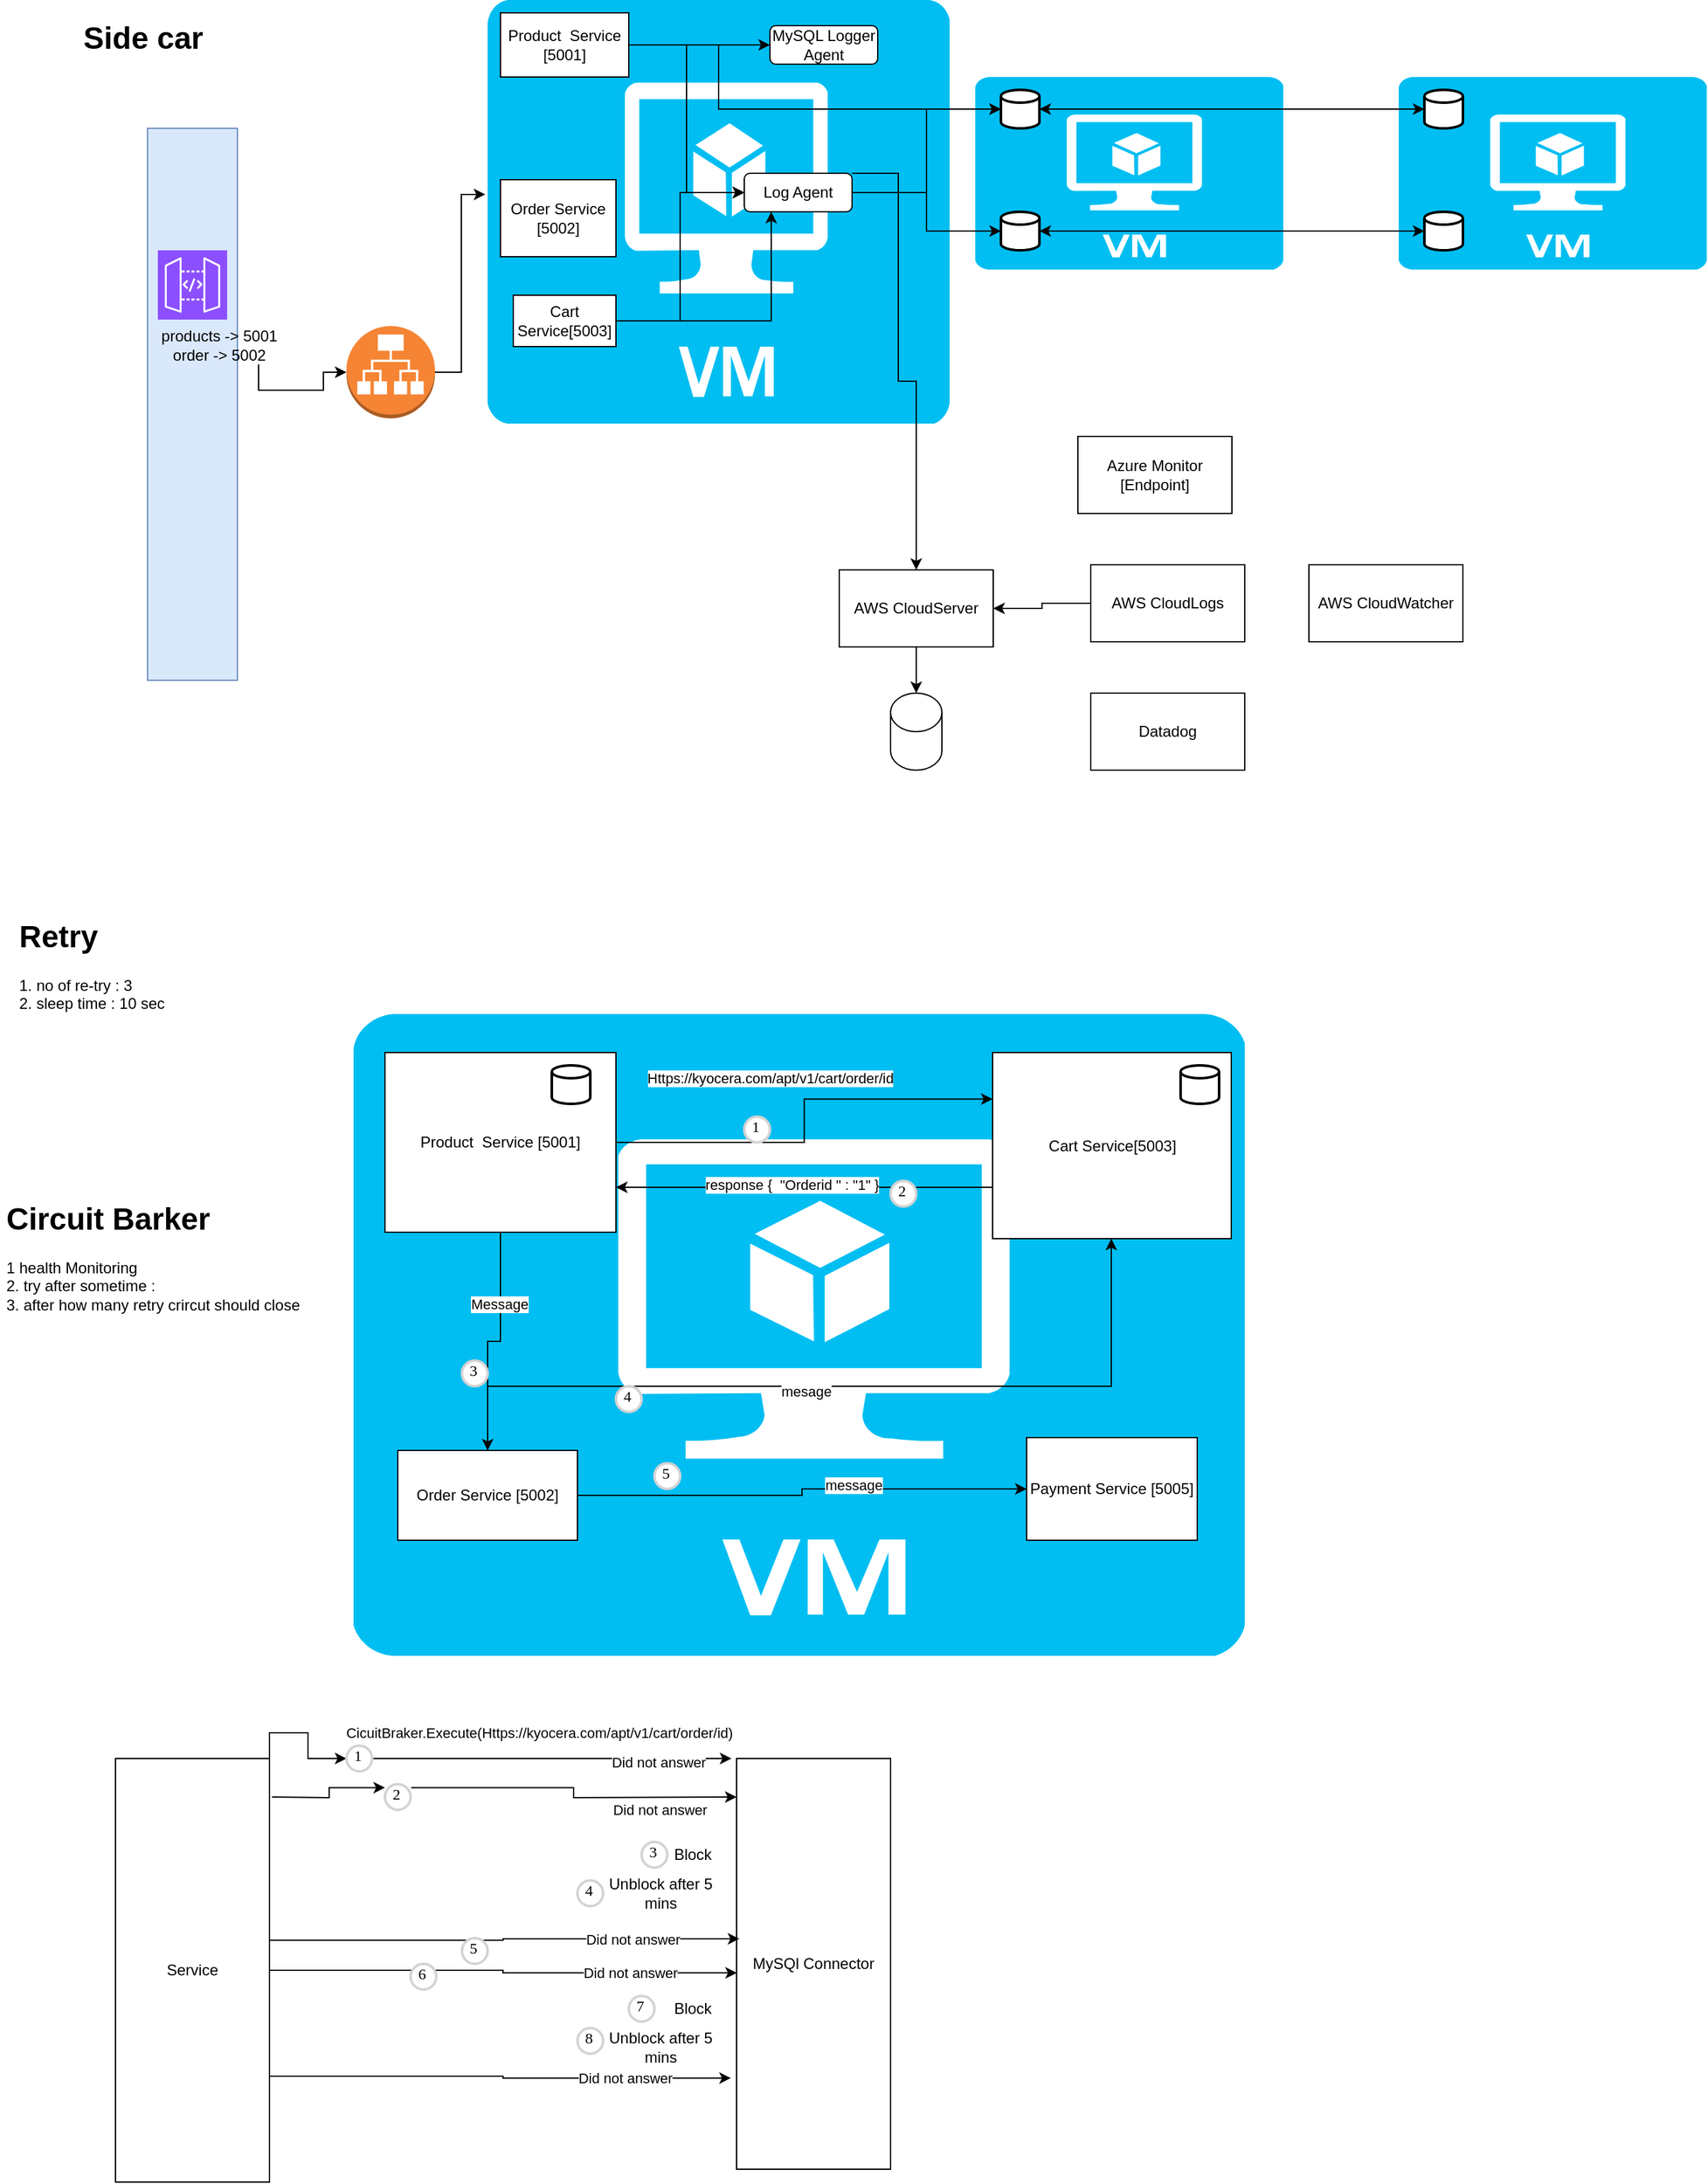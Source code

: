<mxfile version="21.8.2" type="github">
  <diagram name="Page-1" id="bFyohk98UVx0A0L0YPai">
    <mxGraphModel dx="1520" dy="760" grid="1" gridSize="10" guides="1" tooltips="1" connect="1" arrows="1" fold="1" page="1" pageScale="1" pageWidth="827" pageHeight="1169" math="0" shadow="0">
      <root>
        <mxCell id="0" />
        <mxCell id="1" parent="0" />
        <mxCell id="iqH3MTrl0i2l536LmZJD-31" value="" style="verticalLabelPosition=bottom;html=1;verticalAlign=top;align=center;strokeColor=none;fillColor=#00BEF2;shape=mxgraph.azure.virtual_machine;" parent="1" vertex="1">
          <mxGeometry x="420" y="80" width="360" height="330" as="geometry" />
        </mxCell>
        <mxCell id="PHRj3SiCaP4NHkSzy3cH-14" style="edgeStyle=orthogonalEdgeStyle;rounded=0;orthogonalLoop=1;jettySize=auto;html=1;entryX=0;entryY=0.5;entryDx=0;entryDy=0;" edge="1" parent="1" source="iqH3MTrl0i2l536LmZJD-32" target="PHRj3SiCaP4NHkSzy3cH-11">
          <mxGeometry relative="1" as="geometry" />
        </mxCell>
        <mxCell id="PHRj3SiCaP4NHkSzy3cH-22" style="edgeStyle=orthogonalEdgeStyle;rounded=0;orthogonalLoop=1;jettySize=auto;html=1;" edge="1" parent="1" source="iqH3MTrl0i2l536LmZJD-32" target="PHRj3SiCaP4NHkSzy3cH-19">
          <mxGeometry relative="1" as="geometry" />
        </mxCell>
        <mxCell id="iqH3MTrl0i2l536LmZJD-32" value="Product&amp;nbsp; Service [5001]" style="rounded=0;whiteSpace=wrap;html=1;" parent="1" vertex="1">
          <mxGeometry x="430" y="90" width="100" height="50" as="geometry" />
        </mxCell>
        <mxCell id="iqH3MTrl0i2l536LmZJD-33" value="" style="verticalLabelPosition=bottom;html=1;verticalAlign=top;align=center;strokeColor=none;fillColor=#00BEF2;shape=mxgraph.azure.virtual_machine;" parent="1" vertex="1">
          <mxGeometry x="800" y="140" width="240" height="150" as="geometry" />
        </mxCell>
        <mxCell id="iqH3MTrl0i2l536LmZJD-35" value="Order Service [5002]" style="rounded=0;whiteSpace=wrap;html=1;" parent="1" vertex="1">
          <mxGeometry x="430" y="220" width="90" height="60" as="geometry" />
        </mxCell>
        <mxCell id="PHRj3SiCaP4NHkSzy3cH-15" style="edgeStyle=orthogonalEdgeStyle;rounded=0;orthogonalLoop=1;jettySize=auto;html=1;entryX=0.25;entryY=1;entryDx=0;entryDy=0;" edge="1" parent="1" source="iqH3MTrl0i2l536LmZJD-36" target="PHRj3SiCaP4NHkSzy3cH-11">
          <mxGeometry relative="1" as="geometry" />
        </mxCell>
        <mxCell id="iqH3MTrl0i2l536LmZJD-36" value="Cart Service[5003]" style="rounded=0;whiteSpace=wrap;html=1;" parent="1" vertex="1">
          <mxGeometry x="440" y="310" width="80" height="40" as="geometry" />
        </mxCell>
        <mxCell id="iqH3MTrl0i2l536LmZJD-37" value="" style="rounded=0;whiteSpace=wrap;html=1;fillColor=#dae8fc;strokeColor=#6c8ebf;" parent="1" vertex="1">
          <mxGeometry x="155" y="180" width="70" height="430" as="geometry" />
        </mxCell>
        <mxCell id="iqH3MTrl0i2l536LmZJD-38" value="" style="sketch=0;points=[[0,0,0],[0.25,0,0],[0.5,0,0],[0.75,0,0],[1,0,0],[0,1,0],[0.25,1,0],[0.5,1,0],[0.75,1,0],[1,1,0],[0,0.25,0],[0,0.5,0],[0,0.75,0],[1,0.25,0],[1,0.5,0],[1,0.75,0]];outlineConnect=0;fontColor=#232F3E;fillColor=#8C4FFF;strokeColor=#ffffff;dashed=0;verticalLabelPosition=bottom;verticalAlign=top;align=center;html=1;fontSize=12;fontStyle=0;aspect=fixed;shape=mxgraph.aws4.resourceIcon;resIcon=mxgraph.aws4.api_gateway;" parent="1" vertex="1">
          <mxGeometry x="163" y="275" width="54" height="54" as="geometry" />
        </mxCell>
        <mxCell id="iqH3MTrl0i2l536LmZJD-39" value="products -&amp;gt; 5001&lt;br&gt;order -&amp;gt; 5002" style="text;html=1;strokeColor=none;fillColor=none;align=center;verticalAlign=middle;whiteSpace=wrap;rounded=0;" parent="1" vertex="1">
          <mxGeometry x="150" y="334" width="122" height="30" as="geometry" />
        </mxCell>
        <mxCell id="iqH3MTrl0i2l536LmZJD-72" value="" style="strokeWidth=2;html=1;shape=mxgraph.flowchart.database;whiteSpace=wrap;" parent="1" vertex="1">
          <mxGeometry x="820" y="245" width="30" height="30" as="geometry" />
        </mxCell>
        <mxCell id="iqH3MTrl0i2l536LmZJD-74" style="edgeStyle=orthogonalEdgeStyle;rounded=0;orthogonalLoop=1;jettySize=auto;html=1;entryX=0;entryY=0.5;entryDx=0;entryDy=0;entryPerimeter=0;" parent="1" source="PHRj3SiCaP4NHkSzy3cH-11" target="iqH3MTrl0i2l536LmZJD-72" edge="1">
          <mxGeometry relative="1" as="geometry" />
        </mxCell>
        <mxCell id="iqH3MTrl0i2l536LmZJD-75" style="edgeStyle=orthogonalEdgeStyle;rounded=0;orthogonalLoop=1;jettySize=auto;html=1;entryX=0;entryY=0.5;entryDx=0;entryDy=0;entryPerimeter=0;exitX=1;exitY=0.5;exitDx=0;exitDy=0;" parent="1" target="iqH3MTrl0i2l536LmZJD-76" edge="1" source="iqH3MTrl0i2l536LmZJD-32">
          <mxGeometry relative="1" as="geometry">
            <mxPoint x="710.0" y="165.0" as="sourcePoint" />
            <mxPoint x="697.88" y="160.41" as="targetPoint" />
            <Array as="points">
              <mxPoint x="600" y="115" />
              <mxPoint x="600" y="165" />
            </Array>
          </mxGeometry>
        </mxCell>
        <mxCell id="iqH3MTrl0i2l536LmZJD-76" value="" style="strokeWidth=2;html=1;shape=mxgraph.flowchart.database;whiteSpace=wrap;" parent="1" vertex="1">
          <mxGeometry x="820" y="150" width="30" height="30" as="geometry" />
        </mxCell>
        <mxCell id="iqH3MTrl0i2l536LmZJD-77" value="" style="verticalLabelPosition=bottom;html=1;verticalAlign=top;align=center;strokeColor=none;fillColor=#00BEF2;shape=mxgraph.azure.virtual_machine;" parent="1" vertex="1">
          <mxGeometry x="1130" y="140" width="240" height="150" as="geometry" />
        </mxCell>
        <mxCell id="iqH3MTrl0i2l536LmZJD-78" value="" style="strokeWidth=2;html=1;shape=mxgraph.flowchart.database;whiteSpace=wrap;" parent="1" vertex="1">
          <mxGeometry x="1150" y="245" width="30" height="30" as="geometry" />
        </mxCell>
        <mxCell id="iqH3MTrl0i2l536LmZJD-79" value="" style="strokeWidth=2;html=1;shape=mxgraph.flowchart.database;whiteSpace=wrap;" parent="1" vertex="1">
          <mxGeometry x="1150" y="150" width="30" height="30" as="geometry" />
        </mxCell>
        <mxCell id="iqH3MTrl0i2l536LmZJD-81" style="edgeStyle=orthogonalEdgeStyle;rounded=0;orthogonalLoop=1;jettySize=auto;html=1;startArrow=classic;startFill=1;" parent="1" source="iqH3MTrl0i2l536LmZJD-72" target="iqH3MTrl0i2l536LmZJD-78" edge="1">
          <mxGeometry relative="1" as="geometry" />
        </mxCell>
        <mxCell id="iqH3MTrl0i2l536LmZJD-80" style="edgeStyle=orthogonalEdgeStyle;rounded=0;orthogonalLoop=1;jettySize=auto;html=1;startArrow=classic;startFill=1;" parent="1" source="iqH3MTrl0i2l536LmZJD-76" target="iqH3MTrl0i2l536LmZJD-79" edge="1">
          <mxGeometry relative="1" as="geometry" />
        </mxCell>
        <mxCell id="iqH3MTrl0i2l536LmZJD-95" value="&lt;h1&gt;Side car&lt;/h1&gt;" style="text;html=1;strokeColor=none;fillColor=none;spacing=5;spacingTop=-20;whiteSpace=wrap;overflow=hidden;rounded=0;" parent="1" vertex="1">
          <mxGeometry x="100" y="90" width="180" height="50" as="geometry" />
        </mxCell>
        <mxCell id="iqH3MTrl0i2l536LmZJD-99" style="edgeStyle=orthogonalEdgeStyle;rounded=0;orthogonalLoop=1;jettySize=auto;html=1;entryX=-0.005;entryY=0.459;entryDx=0;entryDy=0;entryPerimeter=0;" parent="1" source="iqH3MTrl0i2l536LmZJD-97" target="iqH3MTrl0i2l536LmZJD-31" edge="1">
          <mxGeometry relative="1" as="geometry" />
        </mxCell>
        <mxCell id="iqH3MTrl0i2l536LmZJD-97" value="" style="outlineConnect=0;dashed=0;verticalLabelPosition=bottom;verticalAlign=top;align=center;html=1;shape=mxgraph.aws3.application_load_balancer;fillColor=#F58534;gradientColor=none;" parent="1" vertex="1">
          <mxGeometry x="310" y="334" width="69" height="72" as="geometry" />
        </mxCell>
        <mxCell id="iqH3MTrl0i2l536LmZJD-98" style="edgeStyle=orthogonalEdgeStyle;rounded=0;orthogonalLoop=1;jettySize=auto;html=1;exitX=0.75;exitY=1;exitDx=0;exitDy=0;entryX=0;entryY=0.5;entryDx=0;entryDy=0;entryPerimeter=0;" parent="1" source="iqH3MTrl0i2l536LmZJD-39" target="iqH3MTrl0i2l536LmZJD-97" edge="1">
          <mxGeometry relative="1" as="geometry" />
        </mxCell>
        <mxCell id="PHRj3SiCaP4NHkSzy3cH-1" value="Datadog" style="rounded=0;whiteSpace=wrap;html=1;" vertex="1" parent="1">
          <mxGeometry x="890" y="620" width="120" height="60" as="geometry" />
        </mxCell>
        <mxCell id="PHRj3SiCaP4NHkSzy3cH-30" style="edgeStyle=orthogonalEdgeStyle;rounded=0;orthogonalLoop=1;jettySize=auto;html=1;entryX=1;entryY=0.5;entryDx=0;entryDy=0;" edge="1" parent="1" source="PHRj3SiCaP4NHkSzy3cH-2" target="PHRj3SiCaP4NHkSzy3cH-26">
          <mxGeometry relative="1" as="geometry" />
        </mxCell>
        <mxCell id="PHRj3SiCaP4NHkSzy3cH-2" value="AWS CloudLogs" style="rounded=0;whiteSpace=wrap;html=1;" vertex="1" parent="1">
          <mxGeometry x="890" y="520" width="120" height="60" as="geometry" />
        </mxCell>
        <mxCell id="PHRj3SiCaP4NHkSzy3cH-3" value="Azure Monitor [Endpoint]" style="rounded=0;whiteSpace=wrap;html=1;" vertex="1" parent="1">
          <mxGeometry x="880" y="420" width="120" height="60" as="geometry" />
        </mxCell>
        <mxCell id="PHRj3SiCaP4NHkSzy3cH-13" style="edgeStyle=orthogonalEdgeStyle;rounded=0;orthogonalLoop=1;jettySize=auto;html=1;entryX=0;entryY=0.5;entryDx=0;entryDy=0;entryPerimeter=0;" edge="1" parent="1" source="PHRj3SiCaP4NHkSzy3cH-11" target="iqH3MTrl0i2l536LmZJD-76">
          <mxGeometry relative="1" as="geometry" />
        </mxCell>
        <mxCell id="PHRj3SiCaP4NHkSzy3cH-17" value="" style="edgeStyle=orthogonalEdgeStyle;rounded=0;orthogonalLoop=1;jettySize=auto;html=1;entryX=0;entryY=0.5;entryDx=0;entryDy=0;entryPerimeter=0;" edge="1" parent="1" source="iqH3MTrl0i2l536LmZJD-32" target="PHRj3SiCaP4NHkSzy3cH-11">
          <mxGeometry relative="1" as="geometry">
            <mxPoint x="580" y="165" as="sourcePoint" />
            <mxPoint x="820" y="165" as="targetPoint" />
          </mxGeometry>
        </mxCell>
        <mxCell id="PHRj3SiCaP4NHkSzy3cH-18" value="" style="edgeStyle=orthogonalEdgeStyle;rounded=0;orthogonalLoop=1;jettySize=auto;html=1;entryX=0;entryY=0.5;entryDx=0;entryDy=0;entryPerimeter=0;" edge="1" parent="1" source="iqH3MTrl0i2l536LmZJD-36" target="PHRj3SiCaP4NHkSzy3cH-11">
          <mxGeometry relative="1" as="geometry">
            <mxPoint x="570" y="260" as="sourcePoint" />
            <mxPoint x="820" y="260" as="targetPoint" />
          </mxGeometry>
        </mxCell>
        <mxCell id="PHRj3SiCaP4NHkSzy3cH-29" style="edgeStyle=orthogonalEdgeStyle;rounded=0;orthogonalLoop=1;jettySize=auto;html=1;entryX=0.5;entryY=0;entryDx=0;entryDy=0;" edge="1" parent="1" source="PHRj3SiCaP4NHkSzy3cH-11" target="PHRj3SiCaP4NHkSzy3cH-26">
          <mxGeometry relative="1" as="geometry">
            <Array as="points">
              <mxPoint x="740" y="215" />
              <mxPoint x="740" y="377" />
              <mxPoint x="754" y="377" />
            </Array>
          </mxGeometry>
        </mxCell>
        <mxCell id="PHRj3SiCaP4NHkSzy3cH-11" value="Log Agent" style="rounded=1;whiteSpace=wrap;html=1;" vertex="1" parent="1">
          <mxGeometry x="620" y="215" width="84" height="30" as="geometry" />
        </mxCell>
        <mxCell id="PHRj3SiCaP4NHkSzy3cH-19" value="MySQL Logger Agent" style="rounded=1;whiteSpace=wrap;html=1;" vertex="1" parent="1">
          <mxGeometry x="640" y="100" width="84" height="30" as="geometry" />
        </mxCell>
        <mxCell id="PHRj3SiCaP4NHkSzy3cH-26" value="AWS CloudServer" style="rounded=0;whiteSpace=wrap;html=1;" vertex="1" parent="1">
          <mxGeometry x="694" y="524" width="120" height="60" as="geometry" />
        </mxCell>
        <mxCell id="PHRj3SiCaP4NHkSzy3cH-27" value="" style="shape=cylinder3;whiteSpace=wrap;html=1;boundedLbl=1;backgroundOutline=1;size=15;" vertex="1" parent="1">
          <mxGeometry x="734" y="620" width="40" height="60" as="geometry" />
        </mxCell>
        <mxCell id="PHRj3SiCaP4NHkSzy3cH-28" style="edgeStyle=orthogonalEdgeStyle;rounded=0;orthogonalLoop=1;jettySize=auto;html=1;entryX=0.5;entryY=0;entryDx=0;entryDy=0;entryPerimeter=0;" edge="1" parent="1" source="PHRj3SiCaP4NHkSzy3cH-26" target="PHRj3SiCaP4NHkSzy3cH-27">
          <mxGeometry relative="1" as="geometry" />
        </mxCell>
        <mxCell id="PHRj3SiCaP4NHkSzy3cH-31" value="AWS CloudWatcher" style="rounded=0;whiteSpace=wrap;html=1;" vertex="1" parent="1">
          <mxGeometry x="1060" y="520" width="120" height="60" as="geometry" />
        </mxCell>
        <mxCell id="PHRj3SiCaP4NHkSzy3cH-32" value="&lt;h1&gt;Retry&lt;/h1&gt;&lt;div&gt;&lt;span style=&quot;background-color: initial;&quot;&gt;1. no of re-try : 3&lt;/span&gt;&lt;/div&gt;&lt;div&gt;&lt;span style=&quot;background-color: initial;&quot;&gt;2. sleep time : 10 sec&lt;/span&gt;&lt;/div&gt;" style="text;html=1;strokeColor=none;fillColor=none;spacing=5;spacingTop=-20;whiteSpace=wrap;overflow=hidden;rounded=0;" vertex="1" parent="1">
          <mxGeometry x="50" y="790" width="240" height="140" as="geometry" />
        </mxCell>
        <mxCell id="PHRj3SiCaP4NHkSzy3cH-33" value="" style="verticalLabelPosition=bottom;html=1;verticalAlign=top;align=center;strokeColor=none;fillColor=#00BEF2;shape=mxgraph.azure.virtual_machine;" vertex="1" parent="1">
          <mxGeometry x="315.5" y="870" width="694.5" height="500" as="geometry" />
        </mxCell>
        <mxCell id="PHRj3SiCaP4NHkSzy3cH-46" style="edgeStyle=orthogonalEdgeStyle;rounded=0;orthogonalLoop=1;jettySize=auto;html=1;entryX=0;entryY=0.25;entryDx=0;entryDy=0;" edge="1" parent="1" source="PHRj3SiCaP4NHkSzy3cH-36" target="PHRj3SiCaP4NHkSzy3cH-39">
          <mxGeometry relative="1" as="geometry" />
        </mxCell>
        <mxCell id="PHRj3SiCaP4NHkSzy3cH-48" value="Https://kyocera.com/apt/v1/cart/order/id" style="edgeLabel;html=1;align=center;verticalAlign=middle;resizable=0;points=[];" vertex="1" connectable="0" parent="PHRj3SiCaP4NHkSzy3cH-46">
          <mxGeometry x="-0.412" relative="1" as="geometry">
            <mxPoint x="24" y="-50" as="offset" />
          </mxGeometry>
        </mxCell>
        <mxCell id="PHRj3SiCaP4NHkSzy3cH-50" style="edgeStyle=orthogonalEdgeStyle;rounded=0;orthogonalLoop=1;jettySize=auto;html=1;entryX=0.5;entryY=0;entryDx=0;entryDy=0;" edge="1" parent="1" source="PHRj3SiCaP4NHkSzy3cH-36" target="PHRj3SiCaP4NHkSzy3cH-37">
          <mxGeometry relative="1" as="geometry" />
        </mxCell>
        <mxCell id="PHRj3SiCaP4NHkSzy3cH-55" value="Message" style="edgeLabel;html=1;align=center;verticalAlign=middle;resizable=0;points=[];" vertex="1" connectable="0" parent="PHRj3SiCaP4NHkSzy3cH-50">
          <mxGeometry x="-0.386" y="-1" relative="1" as="geometry">
            <mxPoint as="offset" />
          </mxGeometry>
        </mxCell>
        <mxCell id="PHRj3SiCaP4NHkSzy3cH-36" value="Product&amp;nbsp; Service [5001]" style="rounded=0;whiteSpace=wrap;html=1;" vertex="1" parent="1">
          <mxGeometry x="340" y="900" width="180" height="140" as="geometry" />
        </mxCell>
        <mxCell id="PHRj3SiCaP4NHkSzy3cH-56" style="edgeStyle=orthogonalEdgeStyle;rounded=0;orthogonalLoop=1;jettySize=auto;html=1;" edge="1" parent="1" source="PHRj3SiCaP4NHkSzy3cH-37" target="PHRj3SiCaP4NHkSzy3cH-45">
          <mxGeometry relative="1" as="geometry" />
        </mxCell>
        <mxCell id="PHRj3SiCaP4NHkSzy3cH-57" value="message" style="edgeLabel;html=1;align=center;verticalAlign=middle;resizable=0;points=[];" vertex="1" connectable="0" parent="PHRj3SiCaP4NHkSzy3cH-56">
          <mxGeometry x="0.238" y="3" relative="1" as="geometry">
            <mxPoint as="offset" />
          </mxGeometry>
        </mxCell>
        <mxCell id="PHRj3SiCaP4NHkSzy3cH-58" style="edgeStyle=orthogonalEdgeStyle;rounded=0;orthogonalLoop=1;jettySize=auto;html=1;" edge="1" parent="1" source="PHRj3SiCaP4NHkSzy3cH-37" target="PHRj3SiCaP4NHkSzy3cH-39">
          <mxGeometry relative="1" as="geometry">
            <Array as="points">
              <mxPoint x="420" y="1160" />
              <mxPoint x="906" y="1160" />
            </Array>
          </mxGeometry>
        </mxCell>
        <mxCell id="PHRj3SiCaP4NHkSzy3cH-59" value="mesage" style="edgeLabel;html=1;align=center;verticalAlign=middle;resizable=0;points=[];" vertex="1" connectable="0" parent="PHRj3SiCaP4NHkSzy3cH-58">
          <mxGeometry x="-0.086" y="-4" relative="1" as="geometry">
            <mxPoint as="offset" />
          </mxGeometry>
        </mxCell>
        <mxCell id="PHRj3SiCaP4NHkSzy3cH-37" value="Order Service [5002]" style="rounded=0;whiteSpace=wrap;html=1;" vertex="1" parent="1">
          <mxGeometry x="350" y="1210" width="140" height="70" as="geometry" />
        </mxCell>
        <mxCell id="PHRj3SiCaP4NHkSzy3cH-47" style="edgeStyle=orthogonalEdgeStyle;rounded=0;orthogonalLoop=1;jettySize=auto;html=1;entryX=1;entryY=0.75;entryDx=0;entryDy=0;" edge="1" parent="1" source="PHRj3SiCaP4NHkSzy3cH-39" target="PHRj3SiCaP4NHkSzy3cH-36">
          <mxGeometry relative="1" as="geometry">
            <Array as="points">
              <mxPoint x="740" y="1005" />
              <mxPoint x="740" y="1005" />
            </Array>
          </mxGeometry>
        </mxCell>
        <mxCell id="PHRj3SiCaP4NHkSzy3cH-49" value="response {&amp;nbsp; &quot;Orderid &quot; : &quot;1&quot; }" style="edgeLabel;html=1;align=center;verticalAlign=middle;resizable=0;points=[];" vertex="1" connectable="0" parent="PHRj3SiCaP4NHkSzy3cH-47">
          <mxGeometry x="0.066" y="-2" relative="1" as="geometry">
            <mxPoint as="offset" />
          </mxGeometry>
        </mxCell>
        <mxCell id="PHRj3SiCaP4NHkSzy3cH-39" value="Cart Service[5003]" style="rounded=0;whiteSpace=wrap;html=1;" vertex="1" parent="1">
          <mxGeometry x="813.5" y="900" width="186" height="145" as="geometry" />
        </mxCell>
        <mxCell id="PHRj3SiCaP4NHkSzy3cH-45" value="Payment Service [5005]" style="rounded=0;whiteSpace=wrap;html=1;" vertex="1" parent="1">
          <mxGeometry x="840" y="1200" width="133" height="80" as="geometry" />
        </mxCell>
        <mxCell id="PHRj3SiCaP4NHkSzy3cH-52" value="1" style="ellipse;whiteSpace=wrap;html=1;aspect=fixed;strokeWidth=2;fontFamily=Tahoma;spacingBottom=4;spacingRight=2;strokeColor=#d3d3d3;" vertex="1" parent="1">
          <mxGeometry x="620" y="950" width="20" height="20" as="geometry" />
        </mxCell>
        <mxCell id="PHRj3SiCaP4NHkSzy3cH-53" value="2" style="ellipse;whiteSpace=wrap;html=1;aspect=fixed;strokeWidth=2;fontFamily=Tahoma;spacingBottom=4;spacingRight=2;strokeColor=#d3d3d3;" vertex="1" parent="1">
          <mxGeometry x="734" y="1000" width="20" height="20" as="geometry" />
        </mxCell>
        <mxCell id="PHRj3SiCaP4NHkSzy3cH-54" value="3" style="ellipse;whiteSpace=wrap;html=1;aspect=fixed;strokeWidth=2;fontFamily=Tahoma;spacingBottom=4;spacingRight=2;strokeColor=#d3d3d3;" vertex="1" parent="1">
          <mxGeometry x="400" y="1140" width="20" height="20" as="geometry" />
        </mxCell>
        <mxCell id="PHRj3SiCaP4NHkSzy3cH-60" value="4" style="ellipse;whiteSpace=wrap;html=1;aspect=fixed;strokeWidth=2;fontFamily=Tahoma;spacingBottom=4;spacingRight=2;strokeColor=#d3d3d3;" vertex="1" parent="1">
          <mxGeometry x="520" y="1160" width="20" height="20" as="geometry" />
        </mxCell>
        <mxCell id="PHRj3SiCaP4NHkSzy3cH-61" value="5" style="ellipse;whiteSpace=wrap;html=1;aspect=fixed;strokeWidth=2;fontFamily=Tahoma;spacingBottom=4;spacingRight=2;strokeColor=#d3d3d3;" vertex="1" parent="1">
          <mxGeometry x="550" y="1220" width="20" height="20" as="geometry" />
        </mxCell>
        <mxCell id="PHRj3SiCaP4NHkSzy3cH-62" value="" style="strokeWidth=2;html=1;shape=mxgraph.flowchart.database;whiteSpace=wrap;" vertex="1" parent="1">
          <mxGeometry x="470" y="910" width="30" height="30" as="geometry" />
        </mxCell>
        <mxCell id="PHRj3SiCaP4NHkSzy3cH-63" value="" style="strokeWidth=2;html=1;shape=mxgraph.flowchart.database;whiteSpace=wrap;" vertex="1" parent="1">
          <mxGeometry x="960" y="910" width="30" height="30" as="geometry" />
        </mxCell>
        <mxCell id="PHRj3SiCaP4NHkSzy3cH-64" value="&lt;h1&gt;Circuit Barker&lt;/h1&gt;&lt;div&gt;&lt;span style=&quot;background-color: initial;&quot;&gt;1 health Monitoring&lt;/span&gt;&lt;/div&gt;&lt;div&gt;&lt;span style=&quot;background-color: initial;&quot;&gt;2. try after sometime :&lt;/span&gt;&lt;/div&gt;&lt;div&gt;&lt;span style=&quot;background-color: initial;&quot;&gt;3. after how many retry crircut should close&lt;/span&gt;&lt;/div&gt;" style="text;html=1;strokeColor=none;fillColor=none;spacing=5;spacingTop=-20;whiteSpace=wrap;overflow=hidden;rounded=0;" vertex="1" parent="1">
          <mxGeometry x="40" y="1010" width="260" height="140" as="geometry" />
        </mxCell>
        <mxCell id="PHRj3SiCaP4NHkSzy3cH-67" style="edgeStyle=orthogonalEdgeStyle;rounded=0;orthogonalLoop=1;jettySize=auto;html=1;exitX=1;exitY=0;exitDx=0;exitDy=0;" edge="1" parent="1" source="PHRj3SiCaP4NHkSzy3cH-71">
          <mxGeometry relative="1" as="geometry">
            <mxPoint x="610" y="1450" as="targetPoint" />
            <Array as="points">
              <mxPoint x="340" y="1450" />
              <mxPoint x="340" y="1450" />
            </Array>
          </mxGeometry>
        </mxCell>
        <mxCell id="PHRj3SiCaP4NHkSzy3cH-68" value="Did not answer" style="edgeLabel;html=1;align=center;verticalAlign=middle;resizable=0;points=[];" vertex="1" connectable="0" parent="PHRj3SiCaP4NHkSzy3cH-67">
          <mxGeometry x="0.605" y="-3" relative="1" as="geometry">
            <mxPoint as="offset" />
          </mxGeometry>
        </mxCell>
        <mxCell id="PHRj3SiCaP4NHkSzy3cH-101" value="CicuitBraker.Execute(Https://kyocera.com/apt/v1/cart/order/id)" style="edgeLabel;html=1;align=center;verticalAlign=middle;resizable=0;points=[];" vertex="1" connectable="0" parent="PHRj3SiCaP4NHkSzy3cH-67">
          <mxGeometry x="-0.56" y="-1" relative="1" as="geometry">
            <mxPoint x="76" y="-21" as="offset" />
          </mxGeometry>
        </mxCell>
        <mxCell id="PHRj3SiCaP4NHkSzy3cH-65" value="Service" style="rounded=0;whiteSpace=wrap;html=1;" vertex="1" parent="1">
          <mxGeometry x="130" y="1450" width="120" height="330" as="geometry" />
        </mxCell>
        <mxCell id="PHRj3SiCaP4NHkSzy3cH-66" value="MySQl Connector" style="rounded=0;whiteSpace=wrap;html=1;" vertex="1" parent="1">
          <mxGeometry x="614" y="1450" width="120" height="320" as="geometry" />
        </mxCell>
        <mxCell id="PHRj3SiCaP4NHkSzy3cH-69" style="edgeStyle=orthogonalEdgeStyle;rounded=0;orthogonalLoop=1;jettySize=auto;html=1;exitX=1.02;exitY=0.136;exitDx=0;exitDy=0;exitPerimeter=0;entryX=0.002;entryY=0.136;entryDx=0;entryDy=0;entryPerimeter=0;" edge="1" parent="1" source="PHRj3SiCaP4NHkSzy3cH-72">
          <mxGeometry relative="1" as="geometry">
            <mxPoint x="252" y="1480" as="sourcePoint" />
            <mxPoint x="614" y="1480" as="targetPoint" />
          </mxGeometry>
        </mxCell>
        <mxCell id="PHRj3SiCaP4NHkSzy3cH-70" value="Did not answer" style="edgeLabel;html=1;align=center;verticalAlign=middle;resizable=0;points=[];" vertex="1" connectable="0" parent="PHRj3SiCaP4NHkSzy3cH-69">
          <mxGeometry x="0.605" y="-3" relative="1" as="geometry">
            <mxPoint x="-9" y="7" as="offset" />
          </mxGeometry>
        </mxCell>
        <mxCell id="PHRj3SiCaP4NHkSzy3cH-76" value="Block" style="text;html=1;strokeColor=none;fillColor=none;align=center;verticalAlign=middle;whiteSpace=wrap;rounded=0;" vertex="1" parent="1">
          <mxGeometry x="550" y="1510" width="60" height="30" as="geometry" />
        </mxCell>
        <mxCell id="PHRj3SiCaP4NHkSzy3cH-78" value="" style="edgeStyle=orthogonalEdgeStyle;rounded=0;orthogonalLoop=1;jettySize=auto;html=1;exitX=1.02;exitY=0.136;exitDx=0;exitDy=0;exitPerimeter=0;entryX=0.002;entryY=0.136;entryDx=0;entryDy=0;entryPerimeter=0;" edge="1" parent="1" target="PHRj3SiCaP4NHkSzy3cH-72">
          <mxGeometry relative="1" as="geometry">
            <mxPoint x="252" y="1480" as="sourcePoint" />
            <mxPoint x="614" y="1480" as="targetPoint" />
          </mxGeometry>
        </mxCell>
        <mxCell id="PHRj3SiCaP4NHkSzy3cH-72" value="2" style="ellipse;whiteSpace=wrap;html=1;aspect=fixed;strokeWidth=2;fontFamily=Tahoma;spacingBottom=4;spacingRight=2;strokeColor=#d3d3d3;" vertex="1" parent="1">
          <mxGeometry x="340" y="1470" width="20" height="20" as="geometry" />
        </mxCell>
        <mxCell id="PHRj3SiCaP4NHkSzy3cH-81" value="" style="edgeStyle=orthogonalEdgeStyle;rounded=0;orthogonalLoop=1;jettySize=auto;html=1;exitX=1;exitY=0;exitDx=0;exitDy=0;" edge="1" parent="1" source="PHRj3SiCaP4NHkSzy3cH-65" target="PHRj3SiCaP4NHkSzy3cH-71">
          <mxGeometry relative="1" as="geometry">
            <mxPoint x="250" y="1450" as="sourcePoint" />
            <mxPoint x="610" y="1450" as="targetPoint" />
            <Array as="points" />
          </mxGeometry>
        </mxCell>
        <mxCell id="PHRj3SiCaP4NHkSzy3cH-71" value="1" style="ellipse;whiteSpace=wrap;html=1;aspect=fixed;strokeWidth=2;fontFamily=Tahoma;spacingBottom=4;spacingRight=2;strokeColor=#d3d3d3;" vertex="1" parent="1">
          <mxGeometry x="310" y="1440" width="20" height="20" as="geometry" />
        </mxCell>
        <mxCell id="PHRj3SiCaP4NHkSzy3cH-83" value="3" style="ellipse;whiteSpace=wrap;html=1;aspect=fixed;strokeWidth=2;fontFamily=Tahoma;spacingBottom=4;spacingRight=2;strokeColor=#d3d3d3;" vertex="1" parent="1">
          <mxGeometry x="540" y="1515" width="20" height="20" as="geometry" />
        </mxCell>
        <mxCell id="PHRj3SiCaP4NHkSzy3cH-84" value="Unblock after 5 mins" style="text;html=1;strokeColor=none;fillColor=none;align=center;verticalAlign=middle;whiteSpace=wrap;rounded=0;" vertex="1" parent="1">
          <mxGeometry x="510" y="1540" width="90" height="30" as="geometry" />
        </mxCell>
        <mxCell id="PHRj3SiCaP4NHkSzy3cH-85" value="4" style="ellipse;whiteSpace=wrap;html=1;aspect=fixed;strokeWidth=2;fontFamily=Tahoma;spacingBottom=4;spacingRight=2;strokeColor=#d3d3d3;" vertex="1" parent="1">
          <mxGeometry x="490" y="1545" width="20" height="20" as="geometry" />
        </mxCell>
        <mxCell id="PHRj3SiCaP4NHkSzy3cH-86" style="edgeStyle=orthogonalEdgeStyle;rounded=0;orthogonalLoop=1;jettySize=auto;html=1;entryX=0.018;entryY=0.439;entryDx=0;entryDy=0;entryPerimeter=0;exitX=0.996;exitY=0.429;exitDx=0;exitDy=0;exitPerimeter=0;" edge="1" parent="1" source="PHRj3SiCaP4NHkSzy3cH-65" target="PHRj3SiCaP4NHkSzy3cH-66">
          <mxGeometry relative="1" as="geometry" />
        </mxCell>
        <mxCell id="PHRj3SiCaP4NHkSzy3cH-89" value="Did not answer" style="edgeLabel;html=1;align=center;verticalAlign=middle;resizable=0;points=[];" vertex="1" connectable="0" parent="PHRj3SiCaP4NHkSzy3cH-86">
          <mxGeometry x="0.544" relative="1" as="geometry">
            <mxPoint as="offset" />
          </mxGeometry>
        </mxCell>
        <mxCell id="PHRj3SiCaP4NHkSzy3cH-88" value="5" style="ellipse;whiteSpace=wrap;html=1;aspect=fixed;strokeWidth=2;fontFamily=Tahoma;spacingBottom=4;spacingRight=2;strokeColor=#d3d3d3;" vertex="1" parent="1">
          <mxGeometry x="400" y="1590" width="20" height="20" as="geometry" />
        </mxCell>
        <mxCell id="PHRj3SiCaP4NHkSzy3cH-90" style="edgeStyle=orthogonalEdgeStyle;rounded=0;orthogonalLoop=1;jettySize=auto;html=1;entryX=0.002;entryY=0.522;entryDx=0;entryDy=0;entryPerimeter=0;exitX=1;exitY=0.5;exitDx=0;exitDy=0;" edge="1" parent="1" source="PHRj3SiCaP4NHkSzy3cH-65" target="PHRj3SiCaP4NHkSzy3cH-66">
          <mxGeometry relative="1" as="geometry">
            <mxPoint x="260" y="1602" as="sourcePoint" />
            <mxPoint x="626" y="1600" as="targetPoint" />
          </mxGeometry>
        </mxCell>
        <mxCell id="PHRj3SiCaP4NHkSzy3cH-91" value="Did not answer" style="edgeLabel;html=1;align=center;verticalAlign=middle;resizable=0;points=[];" vertex="1" connectable="0" parent="PHRj3SiCaP4NHkSzy3cH-90">
          <mxGeometry x="0.544" relative="1" as="geometry">
            <mxPoint as="offset" />
          </mxGeometry>
        </mxCell>
        <mxCell id="PHRj3SiCaP4NHkSzy3cH-92" value="6" style="ellipse;whiteSpace=wrap;html=1;aspect=fixed;strokeWidth=2;fontFamily=Tahoma;spacingBottom=4;spacingRight=2;strokeColor=#d3d3d3;" vertex="1" parent="1">
          <mxGeometry x="360" y="1610" width="20" height="20" as="geometry" />
        </mxCell>
        <mxCell id="PHRj3SiCaP4NHkSzy3cH-95" value="Block" style="text;html=1;strokeColor=none;fillColor=none;align=center;verticalAlign=middle;whiteSpace=wrap;rounded=0;" vertex="1" parent="1">
          <mxGeometry x="550" y="1630" width="60" height="30" as="geometry" />
        </mxCell>
        <mxCell id="PHRj3SiCaP4NHkSzy3cH-96" value="Unblock after 5 mins" style="text;html=1;strokeColor=none;fillColor=none;align=center;verticalAlign=middle;whiteSpace=wrap;rounded=0;" vertex="1" parent="1">
          <mxGeometry x="510" y="1660" width="90" height="30" as="geometry" />
        </mxCell>
        <mxCell id="PHRj3SiCaP4NHkSzy3cH-97" value="7" style="ellipse;whiteSpace=wrap;html=1;aspect=fixed;strokeWidth=2;fontFamily=Tahoma;spacingBottom=4;spacingRight=2;strokeColor=#d3d3d3;" vertex="1" parent="1">
          <mxGeometry x="530" y="1635" width="20" height="20" as="geometry" />
        </mxCell>
        <mxCell id="PHRj3SiCaP4NHkSzy3cH-98" value="8" style="ellipse;whiteSpace=wrap;html=1;aspect=fixed;strokeWidth=2;fontFamily=Tahoma;spacingBottom=4;spacingRight=2;strokeColor=#d3d3d3;" vertex="1" parent="1">
          <mxGeometry x="490" y="1660" width="20" height="20" as="geometry" />
        </mxCell>
        <mxCell id="PHRj3SiCaP4NHkSzy3cH-99" style="edgeStyle=orthogonalEdgeStyle;rounded=0;orthogonalLoop=1;jettySize=auto;html=1;entryX=-0.037;entryY=0.778;entryDx=0;entryDy=0;entryPerimeter=0;exitX=1;exitY=0.75;exitDx=0;exitDy=0;" edge="1" parent="1" source="PHRj3SiCaP4NHkSzy3cH-65" target="PHRj3SiCaP4NHkSzy3cH-66">
          <mxGeometry relative="1" as="geometry">
            <mxPoint x="260" y="1602" as="sourcePoint" />
            <mxPoint x="626" y="1600" as="targetPoint" />
          </mxGeometry>
        </mxCell>
        <mxCell id="PHRj3SiCaP4NHkSzy3cH-100" value="Did not answer" style="edgeLabel;html=1;align=center;verticalAlign=middle;resizable=0;points=[];" vertex="1" connectable="0" parent="PHRj3SiCaP4NHkSzy3cH-99">
          <mxGeometry x="0.544" relative="1" as="geometry">
            <mxPoint as="offset" />
          </mxGeometry>
        </mxCell>
      </root>
    </mxGraphModel>
  </diagram>
</mxfile>
